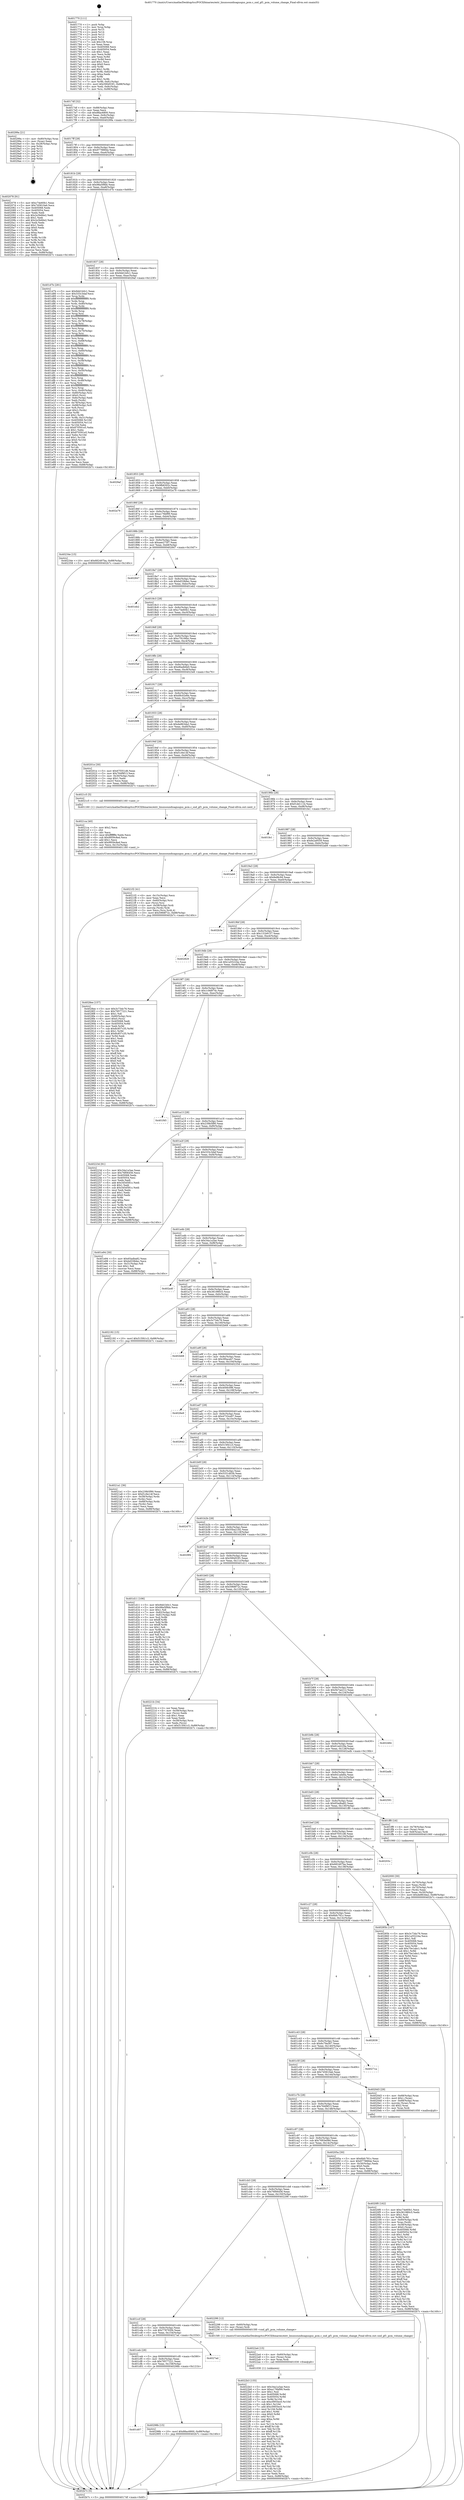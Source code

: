 digraph "0x401770" {
  label = "0x401770 (/mnt/c/Users/mathe/Desktop/tcc/POCII/binaries/extr_linuxsoundisagusgus_pcm.c_snd_gf1_pcm_volume_change_Final-ollvm.out::main(0))"
  labelloc = "t"
  node[shape=record]

  Entry [label="",width=0.3,height=0.3,shape=circle,fillcolor=black,style=filled]
  "0x4017df" [label="{
     0x4017df [32]\l
     | [instrs]\l
     &nbsp;&nbsp;0x4017df \<+6\>: mov -0x88(%rbp),%eax\l
     &nbsp;&nbsp;0x4017e5 \<+2\>: mov %eax,%ecx\l
     &nbsp;&nbsp;0x4017e7 \<+6\>: sub $0x88ac6800,%ecx\l
     &nbsp;&nbsp;0x4017ed \<+6\>: mov %eax,-0x9c(%rbp)\l
     &nbsp;&nbsp;0x4017f3 \<+6\>: mov %ecx,-0xa0(%rbp)\l
     &nbsp;&nbsp;0x4017f9 \<+6\>: je 000000000040299a \<main+0x122a\>\l
  }"]
  "0x40299a" [label="{
     0x40299a [21]\l
     | [instrs]\l
     &nbsp;&nbsp;0x40299a \<+4\>: mov -0x80(%rbp),%rax\l
     &nbsp;&nbsp;0x40299e \<+2\>: mov (%rax),%eax\l
     &nbsp;&nbsp;0x4029a0 \<+4\>: lea -0x28(%rbp),%rsp\l
     &nbsp;&nbsp;0x4029a4 \<+1\>: pop %rbx\l
     &nbsp;&nbsp;0x4029a5 \<+2\>: pop %r12\l
     &nbsp;&nbsp;0x4029a7 \<+2\>: pop %r13\l
     &nbsp;&nbsp;0x4029a9 \<+2\>: pop %r14\l
     &nbsp;&nbsp;0x4029ab \<+2\>: pop %r15\l
     &nbsp;&nbsp;0x4029ad \<+1\>: pop %rbp\l
     &nbsp;&nbsp;0x4029ae \<+1\>: ret\l
  }"]
  "0x4017ff" [label="{
     0x4017ff [28]\l
     | [instrs]\l
     &nbsp;&nbsp;0x4017ff \<+5\>: jmp 0000000000401804 \<main+0x94\>\l
     &nbsp;&nbsp;0x401804 \<+6\>: mov -0x9c(%rbp),%eax\l
     &nbsp;&nbsp;0x40180a \<+5\>: sub $0x9778884e,%eax\l
     &nbsp;&nbsp;0x40180f \<+6\>: mov %eax,-0xa4(%rbp)\l
     &nbsp;&nbsp;0x401815 \<+6\>: je 0000000000402078 \<main+0x908\>\l
  }"]
  Exit [label="",width=0.3,height=0.3,shape=circle,fillcolor=black,style=filled,peripheries=2]
  "0x402078" [label="{
     0x402078 [91]\l
     | [instrs]\l
     &nbsp;&nbsp;0x402078 \<+5\>: mov $0xc74e60b1,%eax\l
     &nbsp;&nbsp;0x40207d \<+5\>: mov $0x745810ab,%ecx\l
     &nbsp;&nbsp;0x402082 \<+7\>: mov 0x405068,%edx\l
     &nbsp;&nbsp;0x402089 \<+7\>: mov 0x405054,%esi\l
     &nbsp;&nbsp;0x402090 \<+2\>: mov %edx,%edi\l
     &nbsp;&nbsp;0x402092 \<+6\>: sub $0x2e3b66e2,%edi\l
     &nbsp;&nbsp;0x402098 \<+3\>: sub $0x1,%edi\l
     &nbsp;&nbsp;0x40209b \<+6\>: add $0x2e3b66e2,%edi\l
     &nbsp;&nbsp;0x4020a1 \<+3\>: imul %edi,%edx\l
     &nbsp;&nbsp;0x4020a4 \<+3\>: and $0x1,%edx\l
     &nbsp;&nbsp;0x4020a7 \<+3\>: cmp $0x0,%edx\l
     &nbsp;&nbsp;0x4020aa \<+4\>: sete %r8b\l
     &nbsp;&nbsp;0x4020ae \<+3\>: cmp $0xa,%esi\l
     &nbsp;&nbsp;0x4020b1 \<+4\>: setl %r9b\l
     &nbsp;&nbsp;0x4020b5 \<+3\>: mov %r8b,%r10b\l
     &nbsp;&nbsp;0x4020b8 \<+3\>: and %r9b,%r10b\l
     &nbsp;&nbsp;0x4020bb \<+3\>: xor %r9b,%r8b\l
     &nbsp;&nbsp;0x4020be \<+3\>: or %r8b,%r10b\l
     &nbsp;&nbsp;0x4020c1 \<+4\>: test $0x1,%r10b\l
     &nbsp;&nbsp;0x4020c5 \<+3\>: cmovne %ecx,%eax\l
     &nbsp;&nbsp;0x4020c8 \<+6\>: mov %eax,-0x88(%rbp)\l
     &nbsp;&nbsp;0x4020ce \<+5\>: jmp 0000000000402b7c \<main+0x140c\>\l
  }"]
  "0x40181b" [label="{
     0x40181b [28]\l
     | [instrs]\l
     &nbsp;&nbsp;0x40181b \<+5\>: jmp 0000000000401820 \<main+0xb0\>\l
     &nbsp;&nbsp;0x401820 \<+6\>: mov -0x9c(%rbp),%eax\l
     &nbsp;&nbsp;0x401826 \<+5\>: sub $0x98a5f9bb,%eax\l
     &nbsp;&nbsp;0x40182b \<+6\>: mov %eax,-0xa8(%rbp)\l
     &nbsp;&nbsp;0x401831 \<+6\>: je 0000000000401d7b \<main+0x60b\>\l
  }"]
  "0x401d07" [label="{
     0x401d07\l
  }", style=dashed]
  "0x401d7b" [label="{
     0x401d7b [281]\l
     | [instrs]\l
     &nbsp;&nbsp;0x401d7b \<+5\>: mov $0x9dd1b0c1,%eax\l
     &nbsp;&nbsp;0x401d80 \<+5\>: mov $0x333c3daf,%ecx\l
     &nbsp;&nbsp;0x401d85 \<+3\>: mov %rsp,%rdx\l
     &nbsp;&nbsp;0x401d88 \<+4\>: add $0xfffffffffffffff0,%rdx\l
     &nbsp;&nbsp;0x401d8c \<+3\>: mov %rdx,%rsp\l
     &nbsp;&nbsp;0x401d8f \<+4\>: mov %rdx,-0x80(%rbp)\l
     &nbsp;&nbsp;0x401d93 \<+3\>: mov %rsp,%rdx\l
     &nbsp;&nbsp;0x401d96 \<+4\>: add $0xfffffffffffffff0,%rdx\l
     &nbsp;&nbsp;0x401d9a \<+3\>: mov %rdx,%rsp\l
     &nbsp;&nbsp;0x401d9d \<+3\>: mov %rsp,%rsi\l
     &nbsp;&nbsp;0x401da0 \<+4\>: add $0xfffffffffffffff0,%rsi\l
     &nbsp;&nbsp;0x401da4 \<+3\>: mov %rsi,%rsp\l
     &nbsp;&nbsp;0x401da7 \<+4\>: mov %rsi,-0x78(%rbp)\l
     &nbsp;&nbsp;0x401dab \<+3\>: mov %rsp,%rsi\l
     &nbsp;&nbsp;0x401dae \<+4\>: add $0xfffffffffffffff0,%rsi\l
     &nbsp;&nbsp;0x401db2 \<+3\>: mov %rsi,%rsp\l
     &nbsp;&nbsp;0x401db5 \<+4\>: mov %rsi,-0x70(%rbp)\l
     &nbsp;&nbsp;0x401db9 \<+3\>: mov %rsp,%rsi\l
     &nbsp;&nbsp;0x401dbc \<+4\>: add $0xfffffffffffffff0,%rsi\l
     &nbsp;&nbsp;0x401dc0 \<+3\>: mov %rsi,%rsp\l
     &nbsp;&nbsp;0x401dc3 \<+4\>: mov %rsi,-0x68(%rbp)\l
     &nbsp;&nbsp;0x401dc7 \<+3\>: mov %rsp,%rsi\l
     &nbsp;&nbsp;0x401dca \<+4\>: add $0xfffffffffffffff0,%rsi\l
     &nbsp;&nbsp;0x401dce \<+3\>: mov %rsi,%rsp\l
     &nbsp;&nbsp;0x401dd1 \<+4\>: mov %rsi,-0x60(%rbp)\l
     &nbsp;&nbsp;0x401dd5 \<+3\>: mov %rsp,%rsi\l
     &nbsp;&nbsp;0x401dd8 \<+4\>: add $0xfffffffffffffff0,%rsi\l
     &nbsp;&nbsp;0x401ddc \<+3\>: mov %rsi,%rsp\l
     &nbsp;&nbsp;0x401ddf \<+4\>: mov %rsi,-0x58(%rbp)\l
     &nbsp;&nbsp;0x401de3 \<+3\>: mov %rsp,%rsi\l
     &nbsp;&nbsp;0x401de6 \<+4\>: add $0xfffffffffffffff0,%rsi\l
     &nbsp;&nbsp;0x401dea \<+3\>: mov %rsi,%rsp\l
     &nbsp;&nbsp;0x401ded \<+4\>: mov %rsi,-0x50(%rbp)\l
     &nbsp;&nbsp;0x401df1 \<+3\>: mov %rsp,%rsi\l
     &nbsp;&nbsp;0x401df4 \<+4\>: add $0xfffffffffffffff0,%rsi\l
     &nbsp;&nbsp;0x401df8 \<+3\>: mov %rsi,%rsp\l
     &nbsp;&nbsp;0x401dfb \<+4\>: mov %rsi,-0x48(%rbp)\l
     &nbsp;&nbsp;0x401dff \<+3\>: mov %rsp,%rsi\l
     &nbsp;&nbsp;0x401e02 \<+4\>: add $0xfffffffffffffff0,%rsi\l
     &nbsp;&nbsp;0x401e06 \<+3\>: mov %rsi,%rsp\l
     &nbsp;&nbsp;0x401e09 \<+4\>: mov %rsi,-0x40(%rbp)\l
     &nbsp;&nbsp;0x401e0d \<+4\>: mov -0x80(%rbp),%rsi\l
     &nbsp;&nbsp;0x401e11 \<+6\>: movl $0x0,(%rsi)\l
     &nbsp;&nbsp;0x401e17 \<+6\>: mov -0x8c(%rbp),%edi\l
     &nbsp;&nbsp;0x401e1d \<+2\>: mov %edi,(%rdx)\l
     &nbsp;&nbsp;0x401e1f \<+4\>: mov -0x78(%rbp),%rsi\l
     &nbsp;&nbsp;0x401e23 \<+7\>: mov -0x98(%rbp),%r8\l
     &nbsp;&nbsp;0x401e2a \<+3\>: mov %r8,(%rsi)\l
     &nbsp;&nbsp;0x401e2d \<+3\>: cmpl $0x2,(%rdx)\l
     &nbsp;&nbsp;0x401e30 \<+4\>: setne %r9b\l
     &nbsp;&nbsp;0x401e34 \<+4\>: and $0x1,%r9b\l
     &nbsp;&nbsp;0x401e38 \<+4\>: mov %r9b,-0x31(%rbp)\l
     &nbsp;&nbsp;0x401e3c \<+8\>: mov 0x405068,%r10d\l
     &nbsp;&nbsp;0x401e44 \<+8\>: mov 0x405054,%r11d\l
     &nbsp;&nbsp;0x401e4c \<+3\>: mov %r10d,%ebx\l
     &nbsp;&nbsp;0x401e4f \<+6\>: sub $0x870591e5,%ebx\l
     &nbsp;&nbsp;0x401e55 \<+3\>: sub $0x1,%ebx\l
     &nbsp;&nbsp;0x401e58 \<+6\>: add $0x870591e5,%ebx\l
     &nbsp;&nbsp;0x401e5e \<+4\>: imul %ebx,%r10d\l
     &nbsp;&nbsp;0x401e62 \<+4\>: and $0x1,%r10d\l
     &nbsp;&nbsp;0x401e66 \<+4\>: cmp $0x0,%r10d\l
     &nbsp;&nbsp;0x401e6a \<+4\>: sete %r9b\l
     &nbsp;&nbsp;0x401e6e \<+4\>: cmp $0xa,%r11d\l
     &nbsp;&nbsp;0x401e72 \<+4\>: setl %r14b\l
     &nbsp;&nbsp;0x401e76 \<+3\>: mov %r9b,%r15b\l
     &nbsp;&nbsp;0x401e79 \<+3\>: and %r14b,%r15b\l
     &nbsp;&nbsp;0x401e7c \<+3\>: xor %r14b,%r9b\l
     &nbsp;&nbsp;0x401e7f \<+3\>: or %r9b,%r15b\l
     &nbsp;&nbsp;0x401e82 \<+4\>: test $0x1,%r15b\l
     &nbsp;&nbsp;0x401e86 \<+3\>: cmovne %ecx,%eax\l
     &nbsp;&nbsp;0x401e89 \<+6\>: mov %eax,-0x88(%rbp)\l
     &nbsp;&nbsp;0x401e8f \<+5\>: jmp 0000000000402b7c \<main+0x140c\>\l
  }"]
  "0x401837" [label="{
     0x401837 [28]\l
     | [instrs]\l
     &nbsp;&nbsp;0x401837 \<+5\>: jmp 000000000040183c \<main+0xcc\>\l
     &nbsp;&nbsp;0x40183c \<+6\>: mov -0x9c(%rbp),%eax\l
     &nbsp;&nbsp;0x401842 \<+5\>: sub $0x9dd1b0c1,%eax\l
     &nbsp;&nbsp;0x401847 \<+6\>: mov %eax,-0xac(%rbp)\l
     &nbsp;&nbsp;0x40184d \<+6\>: je 00000000004029af \<main+0x123f\>\l
  }"]
  "0x40298b" [label="{
     0x40298b [15]\l
     | [instrs]\l
     &nbsp;&nbsp;0x40298b \<+10\>: movl $0x88ac6800,-0x88(%rbp)\l
     &nbsp;&nbsp;0x402995 \<+5\>: jmp 0000000000402b7c \<main+0x140c\>\l
  }"]
  "0x4029af" [label="{
     0x4029af\l
  }", style=dashed]
  "0x401853" [label="{
     0x401853 [28]\l
     | [instrs]\l
     &nbsp;&nbsp;0x401853 \<+5\>: jmp 0000000000401858 \<main+0xe8\>\l
     &nbsp;&nbsp;0x401858 \<+6\>: mov -0x9c(%rbp),%eax\l
     &nbsp;&nbsp;0x40185e \<+5\>: sub $0x9fb8302c,%eax\l
     &nbsp;&nbsp;0x401863 \<+6\>: mov %eax,-0xb0(%rbp)\l
     &nbsp;&nbsp;0x401869 \<+6\>: je 0000000000402a79 \<main+0x1309\>\l
  }"]
  "0x401ceb" [label="{
     0x401ceb [28]\l
     | [instrs]\l
     &nbsp;&nbsp;0x401ceb \<+5\>: jmp 0000000000401cf0 \<main+0x580\>\l
     &nbsp;&nbsp;0x401cf0 \<+6\>: mov -0x9c(%rbp),%eax\l
     &nbsp;&nbsp;0x401cf6 \<+5\>: sub $0x79577221,%eax\l
     &nbsp;&nbsp;0x401cfb \<+6\>: mov %eax,-0x158(%rbp)\l
     &nbsp;&nbsp;0x401d01 \<+6\>: je 000000000040298b \<main+0x121b\>\l
  }"]
  "0x402a79" [label="{
     0x402a79\l
  }", style=dashed]
  "0x40186f" [label="{
     0x40186f [28]\l
     | [instrs]\l
     &nbsp;&nbsp;0x40186f \<+5\>: jmp 0000000000401874 \<main+0x104\>\l
     &nbsp;&nbsp;0x401874 \<+6\>: mov -0x9c(%rbp),%eax\l
     &nbsp;&nbsp;0x40187a \<+5\>: sub $0xa176bf99,%eax\l
     &nbsp;&nbsp;0x40187f \<+6\>: mov %eax,-0xb4(%rbp)\l
     &nbsp;&nbsp;0x401885 \<+6\>: je 000000000040234e \<main+0xbde\>\l
  }"]
  "0x4027ad" [label="{
     0x4027ad\l
  }", style=dashed]
  "0x40234e" [label="{
     0x40234e [15]\l
     | [instrs]\l
     &nbsp;&nbsp;0x40234e \<+10\>: movl $0x682497ba,-0x88(%rbp)\l
     &nbsp;&nbsp;0x402358 \<+5\>: jmp 0000000000402b7c \<main+0x140c\>\l
  }"]
  "0x40188b" [label="{
     0x40188b [28]\l
     | [instrs]\l
     &nbsp;&nbsp;0x40188b \<+5\>: jmp 0000000000401890 \<main+0x120\>\l
     &nbsp;&nbsp;0x401890 \<+6\>: mov -0x9c(%rbp),%eax\l
     &nbsp;&nbsp;0x401896 \<+5\>: sub $0xaee275f7,%eax\l
     &nbsp;&nbsp;0x40189b \<+6\>: mov %eax,-0xb8(%rbp)\l
     &nbsp;&nbsp;0x4018a1 \<+6\>: je 0000000000402847 \<main+0x10d7\>\l
  }"]
  "0x4022b3" [label="{
     0x4022b3 [155]\l
     | [instrs]\l
     &nbsp;&nbsp;0x4022b3 \<+5\>: mov $0x34a1a3ae,%ecx\l
     &nbsp;&nbsp;0x4022b8 \<+5\>: mov $0xa176bf99,%edx\l
     &nbsp;&nbsp;0x4022bd \<+3\>: mov $0x1,%sil\l
     &nbsp;&nbsp;0x4022c0 \<+8\>: mov 0x405068,%r8d\l
     &nbsp;&nbsp;0x4022c8 \<+8\>: mov 0x405054,%r9d\l
     &nbsp;&nbsp;0x4022d0 \<+3\>: mov %r8d,%r10d\l
     &nbsp;&nbsp;0x4022d3 \<+7\>: sub $0xc0955ec0,%r10d\l
     &nbsp;&nbsp;0x4022da \<+4\>: sub $0x1,%r10d\l
     &nbsp;&nbsp;0x4022de \<+7\>: add $0xc0955ec0,%r10d\l
     &nbsp;&nbsp;0x4022e5 \<+4\>: imul %r10d,%r8d\l
     &nbsp;&nbsp;0x4022e9 \<+4\>: and $0x1,%r8d\l
     &nbsp;&nbsp;0x4022ed \<+4\>: cmp $0x0,%r8d\l
     &nbsp;&nbsp;0x4022f1 \<+4\>: sete %r11b\l
     &nbsp;&nbsp;0x4022f5 \<+4\>: cmp $0xa,%r9d\l
     &nbsp;&nbsp;0x4022f9 \<+3\>: setl %bl\l
     &nbsp;&nbsp;0x4022fc \<+3\>: mov %r11b,%r14b\l
     &nbsp;&nbsp;0x4022ff \<+4\>: xor $0xff,%r14b\l
     &nbsp;&nbsp;0x402303 \<+3\>: mov %bl,%r15b\l
     &nbsp;&nbsp;0x402306 \<+4\>: xor $0xff,%r15b\l
     &nbsp;&nbsp;0x40230a \<+4\>: xor $0x1,%sil\l
     &nbsp;&nbsp;0x40230e \<+3\>: mov %r14b,%r12b\l
     &nbsp;&nbsp;0x402311 \<+4\>: and $0xff,%r12b\l
     &nbsp;&nbsp;0x402315 \<+3\>: and %sil,%r11b\l
     &nbsp;&nbsp;0x402318 \<+3\>: mov %r15b,%r13b\l
     &nbsp;&nbsp;0x40231b \<+4\>: and $0xff,%r13b\l
     &nbsp;&nbsp;0x40231f \<+3\>: and %sil,%bl\l
     &nbsp;&nbsp;0x402322 \<+3\>: or %r11b,%r12b\l
     &nbsp;&nbsp;0x402325 \<+3\>: or %bl,%r13b\l
     &nbsp;&nbsp;0x402328 \<+3\>: xor %r13b,%r12b\l
     &nbsp;&nbsp;0x40232b \<+3\>: or %r15b,%r14b\l
     &nbsp;&nbsp;0x40232e \<+4\>: xor $0xff,%r14b\l
     &nbsp;&nbsp;0x402332 \<+4\>: or $0x1,%sil\l
     &nbsp;&nbsp;0x402336 \<+3\>: and %sil,%r14b\l
     &nbsp;&nbsp;0x402339 \<+3\>: or %r14b,%r12b\l
     &nbsp;&nbsp;0x40233c \<+4\>: test $0x1,%r12b\l
     &nbsp;&nbsp;0x402340 \<+3\>: cmovne %edx,%ecx\l
     &nbsp;&nbsp;0x402343 \<+6\>: mov %ecx,-0x88(%rbp)\l
     &nbsp;&nbsp;0x402349 \<+5\>: jmp 0000000000402b7c \<main+0x140c\>\l
  }"]
  "0x402847" [label="{
     0x402847\l
  }", style=dashed]
  "0x4018a7" [label="{
     0x4018a7 [28]\l
     | [instrs]\l
     &nbsp;&nbsp;0x4018a7 \<+5\>: jmp 00000000004018ac \<main+0x13c\>\l
     &nbsp;&nbsp;0x4018ac \<+6\>: mov -0x9c(%rbp),%eax\l
     &nbsp;&nbsp;0x4018b2 \<+5\>: sub $0xbd338dec,%eax\l
     &nbsp;&nbsp;0x4018b7 \<+6\>: mov %eax,-0xbc(%rbp)\l
     &nbsp;&nbsp;0x4018bd \<+6\>: je 0000000000401eb2 \<main+0x742\>\l
  }"]
  "0x4022a4" [label="{
     0x4022a4 [15]\l
     | [instrs]\l
     &nbsp;&nbsp;0x4022a4 \<+4\>: mov -0x60(%rbp),%rax\l
     &nbsp;&nbsp;0x4022a8 \<+3\>: mov (%rax),%rax\l
     &nbsp;&nbsp;0x4022ab \<+3\>: mov %rax,%rdi\l
     &nbsp;&nbsp;0x4022ae \<+5\>: call 0000000000401030 \<free@plt\>\l
     | [calls]\l
     &nbsp;&nbsp;0x401030 \{1\} (unknown)\l
  }"]
  "0x401eb2" [label="{
     0x401eb2\l
  }", style=dashed]
  "0x4018c3" [label="{
     0x4018c3 [28]\l
     | [instrs]\l
     &nbsp;&nbsp;0x4018c3 \<+5\>: jmp 00000000004018c8 \<main+0x158\>\l
     &nbsp;&nbsp;0x4018c8 \<+6\>: mov -0x9c(%rbp),%eax\l
     &nbsp;&nbsp;0x4018ce \<+5\>: sub $0xc74e60b1,%eax\l
     &nbsp;&nbsp;0x4018d3 \<+6\>: mov %eax,-0xc0(%rbp)\l
     &nbsp;&nbsp;0x4018d9 \<+6\>: je 0000000000402a12 \<main+0x12a2\>\l
  }"]
  "0x401ccf" [label="{
     0x401ccf [28]\l
     | [instrs]\l
     &nbsp;&nbsp;0x401ccf \<+5\>: jmp 0000000000401cd4 \<main+0x564\>\l
     &nbsp;&nbsp;0x401cd4 \<+6\>: mov -0x9c(%rbp),%eax\l
     &nbsp;&nbsp;0x401cda \<+5\>: sub $0x778793f4,%eax\l
     &nbsp;&nbsp;0x401cdf \<+6\>: mov %eax,-0x154(%rbp)\l
     &nbsp;&nbsp;0x401ce5 \<+6\>: je 00000000004027ad \<main+0x103d\>\l
  }"]
  "0x402a12" [label="{
     0x402a12\l
  }", style=dashed]
  "0x4018df" [label="{
     0x4018df [28]\l
     | [instrs]\l
     &nbsp;&nbsp;0x4018df \<+5\>: jmp 00000000004018e4 \<main+0x174\>\l
     &nbsp;&nbsp;0x4018e4 \<+6\>: mov -0x9c(%rbp),%eax\l
     &nbsp;&nbsp;0x4018ea \<+5\>: sub $0xc79106bc,%eax\l
     &nbsp;&nbsp;0x4018ef \<+6\>: mov %eax,-0xc4(%rbp)\l
     &nbsp;&nbsp;0x4018f5 \<+6\>: je 00000000004025af \<main+0xe3f\>\l
  }"]
  "0x402298" [label="{
     0x402298 [12]\l
     | [instrs]\l
     &nbsp;&nbsp;0x402298 \<+4\>: mov -0x60(%rbp),%rax\l
     &nbsp;&nbsp;0x40229c \<+3\>: mov (%rax),%rdi\l
     &nbsp;&nbsp;0x40229f \<+5\>: call 00000000004015f0 \<snd_gf1_pcm_volume_change\>\l
     | [calls]\l
     &nbsp;&nbsp;0x4015f0 \{1\} (/mnt/c/Users/mathe/Desktop/tcc/POCII/binaries/extr_linuxsoundisagusgus_pcm.c_snd_gf1_pcm_volume_change_Final-ollvm.out::snd_gf1_pcm_volume_change)\l
  }"]
  "0x4025af" [label="{
     0x4025af\l
  }", style=dashed]
  "0x4018fb" [label="{
     0x4018fb [28]\l
     | [instrs]\l
     &nbsp;&nbsp;0x4018fb \<+5\>: jmp 0000000000401900 \<main+0x190\>\l
     &nbsp;&nbsp;0x401900 \<+6\>: mov -0x9c(%rbp),%eax\l
     &nbsp;&nbsp;0x401906 \<+5\>: sub $0xd6adb6e0,%eax\l
     &nbsp;&nbsp;0x40190b \<+6\>: mov %eax,-0xc8(%rbp)\l
     &nbsp;&nbsp;0x401911 \<+6\>: je 00000000004023e6 \<main+0xc76\>\l
  }"]
  "0x401cb3" [label="{
     0x401cb3 [28]\l
     | [instrs]\l
     &nbsp;&nbsp;0x401cb3 \<+5\>: jmp 0000000000401cb8 \<main+0x548\>\l
     &nbsp;&nbsp;0x401cb8 \<+6\>: mov -0x9c(%rbp),%eax\l
     &nbsp;&nbsp;0x401cbe \<+5\>: sub $0x76f06456,%eax\l
     &nbsp;&nbsp;0x401cc3 \<+6\>: mov %eax,-0x150(%rbp)\l
     &nbsp;&nbsp;0x401cc9 \<+6\>: je 0000000000402298 \<main+0xb28\>\l
  }"]
  "0x4023e6" [label="{
     0x4023e6\l
  }", style=dashed]
  "0x401917" [label="{
     0x401917 [28]\l
     | [instrs]\l
     &nbsp;&nbsp;0x401917 \<+5\>: jmp 000000000040191c \<main+0x1ac\>\l
     &nbsp;&nbsp;0x40191c \<+6\>: mov -0x9c(%rbp),%eax\l
     &nbsp;&nbsp;0x401922 \<+5\>: sub $0xd9c02e6e,%eax\l
     &nbsp;&nbsp;0x401927 \<+6\>: mov %eax,-0xcc(%rbp)\l
     &nbsp;&nbsp;0x40192d \<+6\>: je 00000000004026f8 \<main+0xf88\>\l
  }"]
  "0x402517" [label="{
     0x402517\l
  }", style=dashed]
  "0x4026f8" [label="{
     0x4026f8\l
  }", style=dashed]
  "0x401933" [label="{
     0x401933 [28]\l
     | [instrs]\l
     &nbsp;&nbsp;0x401933 \<+5\>: jmp 0000000000401938 \<main+0x1c8\>\l
     &nbsp;&nbsp;0x401938 \<+6\>: mov -0x9c(%rbp),%eax\l
     &nbsp;&nbsp;0x40193e \<+5\>: sub $0xde863da2,%eax\l
     &nbsp;&nbsp;0x401943 \<+6\>: mov %eax,-0xd0(%rbp)\l
     &nbsp;&nbsp;0x401949 \<+6\>: je 000000000040201e \<main+0x8ae\>\l
  }"]
  "0x4021f2" [label="{
     0x4021f2 [41]\l
     | [instrs]\l
     &nbsp;&nbsp;0x4021f2 \<+6\>: mov -0x15c(%rbp),%ecx\l
     &nbsp;&nbsp;0x4021f8 \<+3\>: imul %eax,%ecx\l
     &nbsp;&nbsp;0x4021fb \<+4\>: mov -0x60(%rbp),%rsi\l
     &nbsp;&nbsp;0x4021ff \<+3\>: mov (%rsi),%rsi\l
     &nbsp;&nbsp;0x402202 \<+4\>: mov -0x58(%rbp),%rdi\l
     &nbsp;&nbsp;0x402206 \<+3\>: movslq (%rdi),%rdi\l
     &nbsp;&nbsp;0x402209 \<+3\>: mov %ecx,(%rsi,%rdi,4)\l
     &nbsp;&nbsp;0x40220c \<+10\>: movl $0x5968f72c,-0x88(%rbp)\l
     &nbsp;&nbsp;0x402216 \<+5\>: jmp 0000000000402b7c \<main+0x140c\>\l
  }"]
  "0x40201e" [label="{
     0x40201e [30]\l
     | [instrs]\l
     &nbsp;&nbsp;0x40201e \<+5\>: mov $0x67f351d6,%eax\l
     &nbsp;&nbsp;0x402023 \<+5\>: mov $0x764f9f13,%ecx\l
     &nbsp;&nbsp;0x402028 \<+3\>: mov -0x30(%rbp),%edx\l
     &nbsp;&nbsp;0x40202b \<+3\>: cmp $0x1,%edx\l
     &nbsp;&nbsp;0x40202e \<+3\>: cmovl %ecx,%eax\l
     &nbsp;&nbsp;0x402031 \<+6\>: mov %eax,-0x88(%rbp)\l
     &nbsp;&nbsp;0x402037 \<+5\>: jmp 0000000000402b7c \<main+0x140c\>\l
  }"]
  "0x40194f" [label="{
     0x40194f [28]\l
     | [instrs]\l
     &nbsp;&nbsp;0x40194f \<+5\>: jmp 0000000000401954 \<main+0x1e4\>\l
     &nbsp;&nbsp;0x401954 \<+6\>: mov -0x9c(%rbp),%eax\l
     &nbsp;&nbsp;0x40195a \<+5\>: sub $0xf1c6e14f,%eax\l
     &nbsp;&nbsp;0x40195f \<+6\>: mov %eax,-0xd4(%rbp)\l
     &nbsp;&nbsp;0x401965 \<+6\>: je 00000000004021c5 \<main+0xa55\>\l
  }"]
  "0x4021ca" [label="{
     0x4021ca [40]\l
     | [instrs]\l
     &nbsp;&nbsp;0x4021ca \<+5\>: mov $0x2,%ecx\l
     &nbsp;&nbsp;0x4021cf \<+1\>: cltd\l
     &nbsp;&nbsp;0x4021d0 \<+2\>: idiv %ecx\l
     &nbsp;&nbsp;0x4021d2 \<+6\>: imul $0xfffffffe,%edx,%ecx\l
     &nbsp;&nbsp;0x4021d8 \<+6\>: sub $0x9959c8ed,%ecx\l
     &nbsp;&nbsp;0x4021de \<+3\>: add $0x1,%ecx\l
     &nbsp;&nbsp;0x4021e1 \<+6\>: add $0x9959c8ed,%ecx\l
     &nbsp;&nbsp;0x4021e7 \<+6\>: mov %ecx,-0x15c(%rbp)\l
     &nbsp;&nbsp;0x4021ed \<+5\>: call 0000000000401160 \<next_i\>\l
     | [calls]\l
     &nbsp;&nbsp;0x401160 \{1\} (/mnt/c/Users/mathe/Desktop/tcc/POCII/binaries/extr_linuxsoundisagusgus_pcm.c_snd_gf1_pcm_volume_change_Final-ollvm.out::next_i)\l
  }"]
  "0x4021c5" [label="{
     0x4021c5 [5]\l
     | [instrs]\l
     &nbsp;&nbsp;0x4021c5 \<+5\>: call 0000000000401160 \<next_i\>\l
     | [calls]\l
     &nbsp;&nbsp;0x401160 \{1\} (/mnt/c/Users/mathe/Desktop/tcc/POCII/binaries/extr_linuxsoundisagusgus_pcm.c_snd_gf1_pcm_volume_change_Final-ollvm.out::next_i)\l
  }"]
  "0x40196b" [label="{
     0x40196b [28]\l
     | [instrs]\l
     &nbsp;&nbsp;0x40196b \<+5\>: jmp 0000000000401970 \<main+0x200\>\l
     &nbsp;&nbsp;0x401970 \<+6\>: mov -0x9c(%rbp),%eax\l
     &nbsp;&nbsp;0x401976 \<+5\>: sub $0xf1dd111b,%eax\l
     &nbsp;&nbsp;0x40197b \<+6\>: mov %eax,-0xd8(%rbp)\l
     &nbsp;&nbsp;0x401981 \<+6\>: je 0000000000401fe1 \<main+0x871\>\l
  }"]
  "0x4020f0" [label="{
     0x4020f0 [162]\l
     | [instrs]\l
     &nbsp;&nbsp;0x4020f0 \<+5\>: mov $0xc74e60b1,%ecx\l
     &nbsp;&nbsp;0x4020f5 \<+5\>: mov $0x361980c5,%edx\l
     &nbsp;&nbsp;0x4020fa \<+3\>: mov $0x1,%sil\l
     &nbsp;&nbsp;0x4020fd \<+3\>: xor %r8d,%r8d\l
     &nbsp;&nbsp;0x402100 \<+4\>: mov -0x60(%rbp),%rdi\l
     &nbsp;&nbsp;0x402104 \<+3\>: mov %rax,(%rdi)\l
     &nbsp;&nbsp;0x402107 \<+4\>: mov -0x58(%rbp),%rax\l
     &nbsp;&nbsp;0x40210b \<+6\>: movl $0x0,(%rax)\l
     &nbsp;&nbsp;0x402111 \<+8\>: mov 0x405068,%r9d\l
     &nbsp;&nbsp;0x402119 \<+8\>: mov 0x405054,%r10d\l
     &nbsp;&nbsp;0x402121 \<+4\>: sub $0x1,%r8d\l
     &nbsp;&nbsp;0x402125 \<+3\>: mov %r9d,%r11d\l
     &nbsp;&nbsp;0x402128 \<+3\>: add %r8d,%r11d\l
     &nbsp;&nbsp;0x40212b \<+4\>: imul %r11d,%r9d\l
     &nbsp;&nbsp;0x40212f \<+4\>: and $0x1,%r9d\l
     &nbsp;&nbsp;0x402133 \<+4\>: cmp $0x0,%r9d\l
     &nbsp;&nbsp;0x402137 \<+3\>: sete %bl\l
     &nbsp;&nbsp;0x40213a \<+4\>: cmp $0xa,%r10d\l
     &nbsp;&nbsp;0x40213e \<+4\>: setl %r14b\l
     &nbsp;&nbsp;0x402142 \<+3\>: mov %bl,%r15b\l
     &nbsp;&nbsp;0x402145 \<+4\>: xor $0xff,%r15b\l
     &nbsp;&nbsp;0x402149 \<+3\>: mov %r14b,%r12b\l
     &nbsp;&nbsp;0x40214c \<+4\>: xor $0xff,%r12b\l
     &nbsp;&nbsp;0x402150 \<+4\>: xor $0x1,%sil\l
     &nbsp;&nbsp;0x402154 \<+3\>: mov %r15b,%r13b\l
     &nbsp;&nbsp;0x402157 \<+4\>: and $0xff,%r13b\l
     &nbsp;&nbsp;0x40215b \<+3\>: and %sil,%bl\l
     &nbsp;&nbsp;0x40215e \<+3\>: mov %r12b,%al\l
     &nbsp;&nbsp;0x402161 \<+2\>: and $0xff,%al\l
     &nbsp;&nbsp;0x402163 \<+3\>: and %sil,%r14b\l
     &nbsp;&nbsp;0x402166 \<+3\>: or %bl,%r13b\l
     &nbsp;&nbsp;0x402169 \<+3\>: or %r14b,%al\l
     &nbsp;&nbsp;0x40216c \<+3\>: xor %al,%r13b\l
     &nbsp;&nbsp;0x40216f \<+3\>: or %r12b,%r15b\l
     &nbsp;&nbsp;0x402172 \<+4\>: xor $0xff,%r15b\l
     &nbsp;&nbsp;0x402176 \<+4\>: or $0x1,%sil\l
     &nbsp;&nbsp;0x40217a \<+3\>: and %sil,%r15b\l
     &nbsp;&nbsp;0x40217d \<+3\>: or %r15b,%r13b\l
     &nbsp;&nbsp;0x402180 \<+4\>: test $0x1,%r13b\l
     &nbsp;&nbsp;0x402184 \<+3\>: cmovne %edx,%ecx\l
     &nbsp;&nbsp;0x402187 \<+6\>: mov %ecx,-0x88(%rbp)\l
     &nbsp;&nbsp;0x40218d \<+5\>: jmp 0000000000402b7c \<main+0x140c\>\l
  }"]
  "0x401fe1" [label="{
     0x401fe1\l
  }", style=dashed]
  "0x401987" [label="{
     0x401987 [28]\l
     | [instrs]\l
     &nbsp;&nbsp;0x401987 \<+5\>: jmp 000000000040198c \<main+0x21c\>\l
     &nbsp;&nbsp;0x40198c \<+6\>: mov -0x9c(%rbp),%eax\l
     &nbsp;&nbsp;0x401992 \<+5\>: sub $0xfe2a9559,%eax\l
     &nbsp;&nbsp;0x401997 \<+6\>: mov %eax,-0xdc(%rbp)\l
     &nbsp;&nbsp;0x40199d \<+6\>: je 0000000000402ab6 \<main+0x1346\>\l
  }"]
  "0x401c97" [label="{
     0x401c97 [28]\l
     | [instrs]\l
     &nbsp;&nbsp;0x401c97 \<+5\>: jmp 0000000000401c9c \<main+0x52c\>\l
     &nbsp;&nbsp;0x401c9c \<+6\>: mov -0x9c(%rbp),%eax\l
     &nbsp;&nbsp;0x401ca2 \<+5\>: sub $0x7693e08d,%eax\l
     &nbsp;&nbsp;0x401ca7 \<+6\>: mov %eax,-0x14c(%rbp)\l
     &nbsp;&nbsp;0x401cad \<+6\>: je 0000000000402517 \<main+0xda7\>\l
  }"]
  "0x402ab6" [label="{
     0x402ab6\l
  }", style=dashed]
  "0x4019a3" [label="{
     0x4019a3 [28]\l
     | [instrs]\l
     &nbsp;&nbsp;0x4019a3 \<+5\>: jmp 00000000004019a8 \<main+0x238\>\l
     &nbsp;&nbsp;0x4019a8 \<+6\>: mov -0x9c(%rbp),%eax\l
     &nbsp;&nbsp;0x4019ae \<+5\>: sub $0xfed8c94,%eax\l
     &nbsp;&nbsp;0x4019b3 \<+6\>: mov %eax,-0xe0(%rbp)\l
     &nbsp;&nbsp;0x4019b9 \<+6\>: je 0000000000402b3e \<main+0x13ce\>\l
  }"]
  "0x40205a" [label="{
     0x40205a [30]\l
     | [instrs]\l
     &nbsp;&nbsp;0x40205a \<+5\>: mov $0x6bfc781c,%eax\l
     &nbsp;&nbsp;0x40205f \<+5\>: mov $0x9778884e,%ecx\l
     &nbsp;&nbsp;0x402064 \<+3\>: mov -0x30(%rbp),%edx\l
     &nbsp;&nbsp;0x402067 \<+3\>: cmp $0x0,%edx\l
     &nbsp;&nbsp;0x40206a \<+3\>: cmove %ecx,%eax\l
     &nbsp;&nbsp;0x40206d \<+6\>: mov %eax,-0x88(%rbp)\l
     &nbsp;&nbsp;0x402073 \<+5\>: jmp 0000000000402b7c \<main+0x140c\>\l
  }"]
  "0x402b3e" [label="{
     0x402b3e\l
  }", style=dashed]
  "0x4019bf" [label="{
     0x4019bf [28]\l
     | [instrs]\l
     &nbsp;&nbsp;0x4019bf \<+5\>: jmp 00000000004019c4 \<main+0x254\>\l
     &nbsp;&nbsp;0x4019c4 \<+6\>: mov -0x9c(%rbp),%eax\l
     &nbsp;&nbsp;0x4019ca \<+5\>: sub $0x131b9157,%eax\l
     &nbsp;&nbsp;0x4019cf \<+6\>: mov %eax,-0xe4(%rbp)\l
     &nbsp;&nbsp;0x4019d5 \<+6\>: je 0000000000402829 \<main+0x10b9\>\l
  }"]
  "0x401c7b" [label="{
     0x401c7b [28]\l
     | [instrs]\l
     &nbsp;&nbsp;0x401c7b \<+5\>: jmp 0000000000401c80 \<main+0x510\>\l
     &nbsp;&nbsp;0x401c80 \<+6\>: mov -0x9c(%rbp),%eax\l
     &nbsp;&nbsp;0x401c86 \<+5\>: sub $0x764f9f13,%eax\l
     &nbsp;&nbsp;0x401c8b \<+6\>: mov %eax,-0x148(%rbp)\l
     &nbsp;&nbsp;0x401c91 \<+6\>: je 000000000040205a \<main+0x8ea\>\l
  }"]
  "0x402829" [label="{
     0x402829\l
  }", style=dashed]
  "0x4019db" [label="{
     0x4019db [28]\l
     | [instrs]\l
     &nbsp;&nbsp;0x4019db \<+5\>: jmp 00000000004019e0 \<main+0x270\>\l
     &nbsp;&nbsp;0x4019e0 \<+6\>: mov -0x9c(%rbp),%eax\l
     &nbsp;&nbsp;0x4019e6 \<+5\>: sub $0x1a55224a,%eax\l
     &nbsp;&nbsp;0x4019eb \<+6\>: mov %eax,-0xe8(%rbp)\l
     &nbsp;&nbsp;0x4019f1 \<+6\>: je 00000000004028ee \<main+0x117e\>\l
  }"]
  "0x4020d3" [label="{
     0x4020d3 [29]\l
     | [instrs]\l
     &nbsp;&nbsp;0x4020d3 \<+4\>: mov -0x68(%rbp),%rax\l
     &nbsp;&nbsp;0x4020d7 \<+6\>: movl $0x1,(%rax)\l
     &nbsp;&nbsp;0x4020dd \<+4\>: mov -0x68(%rbp),%rax\l
     &nbsp;&nbsp;0x4020e1 \<+3\>: movslq (%rax),%rax\l
     &nbsp;&nbsp;0x4020e4 \<+4\>: shl $0x2,%rax\l
     &nbsp;&nbsp;0x4020e8 \<+3\>: mov %rax,%rdi\l
     &nbsp;&nbsp;0x4020eb \<+5\>: call 0000000000401050 \<malloc@plt\>\l
     | [calls]\l
     &nbsp;&nbsp;0x401050 \{1\} (unknown)\l
  }"]
  "0x4028ee" [label="{
     0x4028ee [157]\l
     | [instrs]\l
     &nbsp;&nbsp;0x4028ee \<+5\>: mov $0x3c73dc76,%eax\l
     &nbsp;&nbsp;0x4028f3 \<+5\>: mov $0x79577221,%ecx\l
     &nbsp;&nbsp;0x4028f8 \<+2\>: mov $0x1,%dl\l
     &nbsp;&nbsp;0x4028fa \<+4\>: mov -0x80(%rbp),%rsi\l
     &nbsp;&nbsp;0x4028fe \<+6\>: movl $0x0,(%rsi)\l
     &nbsp;&nbsp;0x402904 \<+7\>: mov 0x405068,%edi\l
     &nbsp;&nbsp;0x40290b \<+8\>: mov 0x405054,%r8d\l
     &nbsp;&nbsp;0x402913 \<+3\>: mov %edi,%r9d\l
     &nbsp;&nbsp;0x402916 \<+7\>: sub $0x8c857c35,%r9d\l
     &nbsp;&nbsp;0x40291d \<+4\>: sub $0x1,%r9d\l
     &nbsp;&nbsp;0x402921 \<+7\>: add $0x8c857c35,%r9d\l
     &nbsp;&nbsp;0x402928 \<+4\>: imul %r9d,%edi\l
     &nbsp;&nbsp;0x40292c \<+3\>: and $0x1,%edi\l
     &nbsp;&nbsp;0x40292f \<+3\>: cmp $0x0,%edi\l
     &nbsp;&nbsp;0x402932 \<+4\>: sete %r10b\l
     &nbsp;&nbsp;0x402936 \<+4\>: cmp $0xa,%r8d\l
     &nbsp;&nbsp;0x40293a \<+4\>: setl %r11b\l
     &nbsp;&nbsp;0x40293e \<+3\>: mov %r10b,%bl\l
     &nbsp;&nbsp;0x402941 \<+3\>: xor $0xff,%bl\l
     &nbsp;&nbsp;0x402944 \<+3\>: mov %r11b,%r14b\l
     &nbsp;&nbsp;0x402947 \<+4\>: xor $0xff,%r14b\l
     &nbsp;&nbsp;0x40294b \<+3\>: xor $0x0,%dl\l
     &nbsp;&nbsp;0x40294e \<+3\>: mov %bl,%r15b\l
     &nbsp;&nbsp;0x402951 \<+4\>: and $0x0,%r15b\l
     &nbsp;&nbsp;0x402955 \<+3\>: and %dl,%r10b\l
     &nbsp;&nbsp;0x402958 \<+3\>: mov %r14b,%r12b\l
     &nbsp;&nbsp;0x40295b \<+4\>: and $0x0,%r12b\l
     &nbsp;&nbsp;0x40295f \<+3\>: and %dl,%r11b\l
     &nbsp;&nbsp;0x402962 \<+3\>: or %r10b,%r15b\l
     &nbsp;&nbsp;0x402965 \<+3\>: or %r11b,%r12b\l
     &nbsp;&nbsp;0x402968 \<+3\>: xor %r12b,%r15b\l
     &nbsp;&nbsp;0x40296b \<+3\>: or %r14b,%bl\l
     &nbsp;&nbsp;0x40296e \<+3\>: xor $0xff,%bl\l
     &nbsp;&nbsp;0x402971 \<+3\>: or $0x0,%dl\l
     &nbsp;&nbsp;0x402974 \<+2\>: and %dl,%bl\l
     &nbsp;&nbsp;0x402976 \<+3\>: or %bl,%r15b\l
     &nbsp;&nbsp;0x402979 \<+4\>: test $0x1,%r15b\l
     &nbsp;&nbsp;0x40297d \<+3\>: cmovne %ecx,%eax\l
     &nbsp;&nbsp;0x402980 \<+6\>: mov %eax,-0x88(%rbp)\l
     &nbsp;&nbsp;0x402986 \<+5\>: jmp 0000000000402b7c \<main+0x140c\>\l
  }"]
  "0x4019f7" [label="{
     0x4019f7 [28]\l
     | [instrs]\l
     &nbsp;&nbsp;0x4019f7 \<+5\>: jmp 00000000004019fc \<main+0x28c\>\l
     &nbsp;&nbsp;0x4019fc \<+6\>: mov -0x9c(%rbp),%eax\l
     &nbsp;&nbsp;0x401a02 \<+5\>: sub $0x1c9d974c,%eax\l
     &nbsp;&nbsp;0x401a07 \<+6\>: mov %eax,-0xec(%rbp)\l
     &nbsp;&nbsp;0x401a0d \<+6\>: je 0000000000401f45 \<main+0x7d5\>\l
  }"]
  "0x401c5f" [label="{
     0x401c5f [28]\l
     | [instrs]\l
     &nbsp;&nbsp;0x401c5f \<+5\>: jmp 0000000000401c64 \<main+0x4f4\>\l
     &nbsp;&nbsp;0x401c64 \<+6\>: mov -0x9c(%rbp),%eax\l
     &nbsp;&nbsp;0x401c6a \<+5\>: sub $0x745810ab,%eax\l
     &nbsp;&nbsp;0x401c6f \<+6\>: mov %eax,-0x144(%rbp)\l
     &nbsp;&nbsp;0x401c75 \<+6\>: je 00000000004020d3 \<main+0x963\>\l
  }"]
  "0x401f45" [label="{
     0x401f45\l
  }", style=dashed]
  "0x401a13" [label="{
     0x401a13 [28]\l
     | [instrs]\l
     &nbsp;&nbsp;0x401a13 \<+5\>: jmp 0000000000401a18 \<main+0x2a8\>\l
     &nbsp;&nbsp;0x401a18 \<+6\>: mov -0x9c(%rbp),%eax\l
     &nbsp;&nbsp;0x401a1e \<+5\>: sub $0x239b5f90,%eax\l
     &nbsp;&nbsp;0x401a23 \<+6\>: mov %eax,-0xf0(%rbp)\l
     &nbsp;&nbsp;0x401a29 \<+6\>: je 000000000040223d \<main+0xacd\>\l
  }"]
  "0x40271a" [label="{
     0x40271a\l
  }", style=dashed]
  "0x40223d" [label="{
     0x40223d [91]\l
     | [instrs]\l
     &nbsp;&nbsp;0x40223d \<+5\>: mov $0x34a1a3ae,%eax\l
     &nbsp;&nbsp;0x402242 \<+5\>: mov $0x76f06456,%ecx\l
     &nbsp;&nbsp;0x402247 \<+7\>: mov 0x405068,%edx\l
     &nbsp;&nbsp;0x40224e \<+7\>: mov 0x405054,%esi\l
     &nbsp;&nbsp;0x402255 \<+2\>: mov %edx,%edi\l
     &nbsp;&nbsp;0x402257 \<+6\>: add $0x345d581c,%edi\l
     &nbsp;&nbsp;0x40225d \<+3\>: sub $0x1,%edi\l
     &nbsp;&nbsp;0x402260 \<+6\>: sub $0x345d581c,%edi\l
     &nbsp;&nbsp;0x402266 \<+3\>: imul %edi,%edx\l
     &nbsp;&nbsp;0x402269 \<+3\>: and $0x1,%edx\l
     &nbsp;&nbsp;0x40226c \<+3\>: cmp $0x0,%edx\l
     &nbsp;&nbsp;0x40226f \<+4\>: sete %r8b\l
     &nbsp;&nbsp;0x402273 \<+3\>: cmp $0xa,%esi\l
     &nbsp;&nbsp;0x402276 \<+4\>: setl %r9b\l
     &nbsp;&nbsp;0x40227a \<+3\>: mov %r8b,%r10b\l
     &nbsp;&nbsp;0x40227d \<+3\>: and %r9b,%r10b\l
     &nbsp;&nbsp;0x402280 \<+3\>: xor %r9b,%r8b\l
     &nbsp;&nbsp;0x402283 \<+3\>: or %r8b,%r10b\l
     &nbsp;&nbsp;0x402286 \<+4\>: test $0x1,%r10b\l
     &nbsp;&nbsp;0x40228a \<+3\>: cmovne %ecx,%eax\l
     &nbsp;&nbsp;0x40228d \<+6\>: mov %eax,-0x88(%rbp)\l
     &nbsp;&nbsp;0x402293 \<+5\>: jmp 0000000000402b7c \<main+0x140c\>\l
  }"]
  "0x401a2f" [label="{
     0x401a2f [28]\l
     | [instrs]\l
     &nbsp;&nbsp;0x401a2f \<+5\>: jmp 0000000000401a34 \<main+0x2c4\>\l
     &nbsp;&nbsp;0x401a34 \<+6\>: mov -0x9c(%rbp),%eax\l
     &nbsp;&nbsp;0x401a3a \<+5\>: sub $0x333c3daf,%eax\l
     &nbsp;&nbsp;0x401a3f \<+6\>: mov %eax,-0xf4(%rbp)\l
     &nbsp;&nbsp;0x401a45 \<+6\>: je 0000000000401e94 \<main+0x724\>\l
  }"]
  "0x401c43" [label="{
     0x401c43 [28]\l
     | [instrs]\l
     &nbsp;&nbsp;0x401c43 \<+5\>: jmp 0000000000401c48 \<main+0x4d8\>\l
     &nbsp;&nbsp;0x401c48 \<+6\>: mov -0x9c(%rbp),%eax\l
     &nbsp;&nbsp;0x401c4e \<+5\>: sub $0x6c79a567,%eax\l
     &nbsp;&nbsp;0x401c53 \<+6\>: mov %eax,-0x140(%rbp)\l
     &nbsp;&nbsp;0x401c59 \<+6\>: je 000000000040271a \<main+0xfaa\>\l
  }"]
  "0x401e94" [label="{
     0x401e94 [30]\l
     | [instrs]\l
     &nbsp;&nbsp;0x401e94 \<+5\>: mov $0x65adba82,%eax\l
     &nbsp;&nbsp;0x401e99 \<+5\>: mov $0xbd338dec,%ecx\l
     &nbsp;&nbsp;0x401e9e \<+3\>: mov -0x31(%rbp),%dl\l
     &nbsp;&nbsp;0x401ea1 \<+3\>: test $0x1,%dl\l
     &nbsp;&nbsp;0x401ea4 \<+3\>: cmovne %ecx,%eax\l
     &nbsp;&nbsp;0x401ea7 \<+6\>: mov %eax,-0x88(%rbp)\l
     &nbsp;&nbsp;0x401ead \<+5\>: jmp 0000000000402b7c \<main+0x140c\>\l
  }"]
  "0x401a4b" [label="{
     0x401a4b [28]\l
     | [instrs]\l
     &nbsp;&nbsp;0x401a4b \<+5\>: jmp 0000000000401a50 \<main+0x2e0\>\l
     &nbsp;&nbsp;0x401a50 \<+6\>: mov -0x9c(%rbp),%eax\l
     &nbsp;&nbsp;0x401a56 \<+5\>: sub $0x34a1a3ae,%eax\l
     &nbsp;&nbsp;0x401a5b \<+6\>: mov %eax,-0xf8(%rbp)\l
     &nbsp;&nbsp;0x401a61 \<+6\>: je 0000000000402a4f \<main+0x12df\>\l
  }"]
  "0x402838" [label="{
     0x402838\l
  }", style=dashed]
  "0x402a4f" [label="{
     0x402a4f\l
  }", style=dashed]
  "0x401a67" [label="{
     0x401a67 [28]\l
     | [instrs]\l
     &nbsp;&nbsp;0x401a67 \<+5\>: jmp 0000000000401a6c \<main+0x2fc\>\l
     &nbsp;&nbsp;0x401a6c \<+6\>: mov -0x9c(%rbp),%eax\l
     &nbsp;&nbsp;0x401a72 \<+5\>: sub $0x361980c5,%eax\l
     &nbsp;&nbsp;0x401a77 \<+6\>: mov %eax,-0xfc(%rbp)\l
     &nbsp;&nbsp;0x401a7d \<+6\>: je 0000000000402192 \<main+0xa22\>\l
  }"]
  "0x401c27" [label="{
     0x401c27 [28]\l
     | [instrs]\l
     &nbsp;&nbsp;0x401c27 \<+5\>: jmp 0000000000401c2c \<main+0x4bc\>\l
     &nbsp;&nbsp;0x401c2c \<+6\>: mov -0x9c(%rbp),%eax\l
     &nbsp;&nbsp;0x401c32 \<+5\>: sub $0x6bfc781c,%eax\l
     &nbsp;&nbsp;0x401c37 \<+6\>: mov %eax,-0x13c(%rbp)\l
     &nbsp;&nbsp;0x401c3d \<+6\>: je 0000000000402838 \<main+0x10c8\>\l
  }"]
  "0x402192" [label="{
     0x402192 [15]\l
     | [instrs]\l
     &nbsp;&nbsp;0x402192 \<+10\>: movl $0x515f41c3,-0x88(%rbp)\l
     &nbsp;&nbsp;0x40219c \<+5\>: jmp 0000000000402b7c \<main+0x140c\>\l
  }"]
  "0x401a83" [label="{
     0x401a83 [28]\l
     | [instrs]\l
     &nbsp;&nbsp;0x401a83 \<+5\>: jmp 0000000000401a88 \<main+0x318\>\l
     &nbsp;&nbsp;0x401a88 \<+6\>: mov -0x9c(%rbp),%eax\l
     &nbsp;&nbsp;0x401a8e \<+5\>: sub $0x3c73dc76,%eax\l
     &nbsp;&nbsp;0x401a93 \<+6\>: mov %eax,-0x100(%rbp)\l
     &nbsp;&nbsp;0x401a99 \<+6\>: je 0000000000402b68 \<main+0x13f8\>\l
  }"]
  "0x40285b" [label="{
     0x40285b [147]\l
     | [instrs]\l
     &nbsp;&nbsp;0x40285b \<+5\>: mov $0x3c73dc76,%eax\l
     &nbsp;&nbsp;0x402860 \<+5\>: mov $0x1a55224a,%ecx\l
     &nbsp;&nbsp;0x402865 \<+2\>: mov $0x1,%dl\l
     &nbsp;&nbsp;0x402867 \<+7\>: mov 0x405068,%esi\l
     &nbsp;&nbsp;0x40286e \<+7\>: mov 0x405054,%edi\l
     &nbsp;&nbsp;0x402875 \<+3\>: mov %esi,%r8d\l
     &nbsp;&nbsp;0x402878 \<+7\>: add $0x70e1abc1,%r8d\l
     &nbsp;&nbsp;0x40287f \<+4\>: sub $0x1,%r8d\l
     &nbsp;&nbsp;0x402883 \<+7\>: sub $0x70e1abc1,%r8d\l
     &nbsp;&nbsp;0x40288a \<+4\>: imul %r8d,%esi\l
     &nbsp;&nbsp;0x40288e \<+3\>: and $0x1,%esi\l
     &nbsp;&nbsp;0x402891 \<+3\>: cmp $0x0,%esi\l
     &nbsp;&nbsp;0x402894 \<+4\>: sete %r9b\l
     &nbsp;&nbsp;0x402898 \<+3\>: cmp $0xa,%edi\l
     &nbsp;&nbsp;0x40289b \<+4\>: setl %r10b\l
     &nbsp;&nbsp;0x40289f \<+3\>: mov %r9b,%r11b\l
     &nbsp;&nbsp;0x4028a2 \<+4\>: xor $0xff,%r11b\l
     &nbsp;&nbsp;0x4028a6 \<+3\>: mov %r10b,%bl\l
     &nbsp;&nbsp;0x4028a9 \<+3\>: xor $0xff,%bl\l
     &nbsp;&nbsp;0x4028ac \<+3\>: xor $0x0,%dl\l
     &nbsp;&nbsp;0x4028af \<+3\>: mov %r11b,%r14b\l
     &nbsp;&nbsp;0x4028b2 \<+4\>: and $0x0,%r14b\l
     &nbsp;&nbsp;0x4028b6 \<+3\>: and %dl,%r9b\l
     &nbsp;&nbsp;0x4028b9 \<+3\>: mov %bl,%r15b\l
     &nbsp;&nbsp;0x4028bc \<+4\>: and $0x0,%r15b\l
     &nbsp;&nbsp;0x4028c0 \<+3\>: and %dl,%r10b\l
     &nbsp;&nbsp;0x4028c3 \<+3\>: or %r9b,%r14b\l
     &nbsp;&nbsp;0x4028c6 \<+3\>: or %r10b,%r15b\l
     &nbsp;&nbsp;0x4028c9 \<+3\>: xor %r15b,%r14b\l
     &nbsp;&nbsp;0x4028cc \<+3\>: or %bl,%r11b\l
     &nbsp;&nbsp;0x4028cf \<+4\>: xor $0xff,%r11b\l
     &nbsp;&nbsp;0x4028d3 \<+3\>: or $0x0,%dl\l
     &nbsp;&nbsp;0x4028d6 \<+3\>: and %dl,%r11b\l
     &nbsp;&nbsp;0x4028d9 \<+3\>: or %r11b,%r14b\l
     &nbsp;&nbsp;0x4028dc \<+4\>: test $0x1,%r14b\l
     &nbsp;&nbsp;0x4028e0 \<+3\>: cmovne %ecx,%eax\l
     &nbsp;&nbsp;0x4028e3 \<+6\>: mov %eax,-0x88(%rbp)\l
     &nbsp;&nbsp;0x4028e9 \<+5\>: jmp 0000000000402b7c \<main+0x140c\>\l
  }"]
  "0x402b68" [label="{
     0x402b68\l
  }", style=dashed]
  "0x401a9f" [label="{
     0x401a9f [28]\l
     | [instrs]\l
     &nbsp;&nbsp;0x401a9f \<+5\>: jmp 0000000000401aa4 \<main+0x334\>\l
     &nbsp;&nbsp;0x401aa4 \<+6\>: mov -0x9c(%rbp),%eax\l
     &nbsp;&nbsp;0x401aaa \<+5\>: sub $0x3f0aceb7,%eax\l
     &nbsp;&nbsp;0x401aaf \<+6\>: mov %eax,-0x104(%rbp)\l
     &nbsp;&nbsp;0x401ab5 \<+6\>: je 000000000040235d \<main+0xbed\>\l
  }"]
  "0x401c0b" [label="{
     0x401c0b [28]\l
     | [instrs]\l
     &nbsp;&nbsp;0x401c0b \<+5\>: jmp 0000000000401c10 \<main+0x4a0\>\l
     &nbsp;&nbsp;0x401c10 \<+6\>: mov -0x9c(%rbp),%eax\l
     &nbsp;&nbsp;0x401c16 \<+5\>: sub $0x682497ba,%eax\l
     &nbsp;&nbsp;0x401c1b \<+6\>: mov %eax,-0x138(%rbp)\l
     &nbsp;&nbsp;0x401c21 \<+6\>: je 000000000040285b \<main+0x10eb\>\l
  }"]
  "0x40235d" [label="{
     0x40235d\l
  }", style=dashed]
  "0x401abb" [label="{
     0x401abb [28]\l
     | [instrs]\l
     &nbsp;&nbsp;0x401abb \<+5\>: jmp 0000000000401ac0 \<main+0x350\>\l
     &nbsp;&nbsp;0x401ac0 \<+6\>: mov -0x9c(%rbp),%eax\l
     &nbsp;&nbsp;0x401ac6 \<+5\>: sub $0x400fc096,%eax\l
     &nbsp;&nbsp;0x401acb \<+6\>: mov %eax,-0x108(%rbp)\l
     &nbsp;&nbsp;0x401ad1 \<+6\>: je 00000000004026e9 \<main+0xf79\>\l
  }"]
  "0x40203c" [label="{
     0x40203c\l
  }", style=dashed]
  "0x4026e9" [label="{
     0x4026e9\l
  }", style=dashed]
  "0x401ad7" [label="{
     0x401ad7 [28]\l
     | [instrs]\l
     &nbsp;&nbsp;0x401ad7 \<+5\>: jmp 0000000000401adc \<main+0x36c\>\l
     &nbsp;&nbsp;0x401adc \<+6\>: mov -0x9c(%rbp),%eax\l
     &nbsp;&nbsp;0x401ae2 \<+5\>: sub $0x4733ce97,%eax\l
     &nbsp;&nbsp;0x401ae7 \<+6\>: mov %eax,-0x10c(%rbp)\l
     &nbsp;&nbsp;0x401aed \<+6\>: je 0000000000402642 \<main+0xed2\>\l
  }"]
  "0x402000" [label="{
     0x402000 [30]\l
     | [instrs]\l
     &nbsp;&nbsp;0x402000 \<+4\>: mov -0x70(%rbp),%rdi\l
     &nbsp;&nbsp;0x402004 \<+2\>: mov %eax,(%rdi)\l
     &nbsp;&nbsp;0x402006 \<+4\>: mov -0x70(%rbp),%rdi\l
     &nbsp;&nbsp;0x40200a \<+2\>: mov (%rdi),%eax\l
     &nbsp;&nbsp;0x40200c \<+3\>: mov %eax,-0x30(%rbp)\l
     &nbsp;&nbsp;0x40200f \<+10\>: movl $0xde863da2,-0x88(%rbp)\l
     &nbsp;&nbsp;0x402019 \<+5\>: jmp 0000000000402b7c \<main+0x140c\>\l
  }"]
  "0x402642" [label="{
     0x402642\l
  }", style=dashed]
  "0x401af3" [label="{
     0x401af3 [28]\l
     | [instrs]\l
     &nbsp;&nbsp;0x401af3 \<+5\>: jmp 0000000000401af8 \<main+0x388\>\l
     &nbsp;&nbsp;0x401af8 \<+6\>: mov -0x9c(%rbp),%eax\l
     &nbsp;&nbsp;0x401afe \<+5\>: sub $0x515f41c3,%eax\l
     &nbsp;&nbsp;0x401b03 \<+6\>: mov %eax,-0x110(%rbp)\l
     &nbsp;&nbsp;0x401b09 \<+6\>: je 00000000004021a1 \<main+0xa31\>\l
  }"]
  "0x401bef" [label="{
     0x401bef [28]\l
     | [instrs]\l
     &nbsp;&nbsp;0x401bef \<+5\>: jmp 0000000000401bf4 \<main+0x484\>\l
     &nbsp;&nbsp;0x401bf4 \<+6\>: mov -0x9c(%rbp),%eax\l
     &nbsp;&nbsp;0x401bfa \<+5\>: sub $0x67f351d6,%eax\l
     &nbsp;&nbsp;0x401bff \<+6\>: mov %eax,-0x134(%rbp)\l
     &nbsp;&nbsp;0x401c05 \<+6\>: je 000000000040203c \<main+0x8cc\>\l
  }"]
  "0x4021a1" [label="{
     0x4021a1 [36]\l
     | [instrs]\l
     &nbsp;&nbsp;0x4021a1 \<+5\>: mov $0x239b5f90,%eax\l
     &nbsp;&nbsp;0x4021a6 \<+5\>: mov $0xf1c6e14f,%ecx\l
     &nbsp;&nbsp;0x4021ab \<+4\>: mov -0x58(%rbp),%rdx\l
     &nbsp;&nbsp;0x4021af \<+2\>: mov (%rdx),%esi\l
     &nbsp;&nbsp;0x4021b1 \<+4\>: mov -0x68(%rbp),%rdx\l
     &nbsp;&nbsp;0x4021b5 \<+2\>: cmp (%rdx),%esi\l
     &nbsp;&nbsp;0x4021b7 \<+3\>: cmovl %ecx,%eax\l
     &nbsp;&nbsp;0x4021ba \<+6\>: mov %eax,-0x88(%rbp)\l
     &nbsp;&nbsp;0x4021c0 \<+5\>: jmp 0000000000402b7c \<main+0x140c\>\l
  }"]
  "0x401b0f" [label="{
     0x401b0f [28]\l
     | [instrs]\l
     &nbsp;&nbsp;0x401b0f \<+5\>: jmp 0000000000401b14 \<main+0x3a4\>\l
     &nbsp;&nbsp;0x401b14 \<+6\>: mov -0x9c(%rbp),%eax\l
     &nbsp;&nbsp;0x401b1a \<+5\>: sub $0x5331d03b,%eax\l
     &nbsp;&nbsp;0x401b1f \<+6\>: mov %eax,-0x114(%rbp)\l
     &nbsp;&nbsp;0x401b25 \<+6\>: je 0000000000402475 \<main+0xd05\>\l
  }"]
  "0x401ff0" [label="{
     0x401ff0 [16]\l
     | [instrs]\l
     &nbsp;&nbsp;0x401ff0 \<+4\>: mov -0x78(%rbp),%rax\l
     &nbsp;&nbsp;0x401ff4 \<+3\>: mov (%rax),%rax\l
     &nbsp;&nbsp;0x401ff7 \<+4\>: mov 0x8(%rax),%rdi\l
     &nbsp;&nbsp;0x401ffb \<+5\>: call 0000000000401060 \<atoi@plt\>\l
     | [calls]\l
     &nbsp;&nbsp;0x401060 \{1\} (unknown)\l
  }"]
  "0x402475" [label="{
     0x402475\l
  }", style=dashed]
  "0x401b2b" [label="{
     0x401b2b [28]\l
     | [instrs]\l
     &nbsp;&nbsp;0x401b2b \<+5\>: jmp 0000000000401b30 \<main+0x3c0\>\l
     &nbsp;&nbsp;0x401b30 \<+6\>: mov -0x9c(%rbp),%eax\l
     &nbsp;&nbsp;0x401b36 \<+5\>: sub $0x55ba2182,%eax\l
     &nbsp;&nbsp;0x401b3b \<+6\>: mov %eax,-0x118(%rbp)\l
     &nbsp;&nbsp;0x401b41 \<+6\>: je 00000000004029f4 \<main+0x1284\>\l
  }"]
  "0x401bd3" [label="{
     0x401bd3 [28]\l
     | [instrs]\l
     &nbsp;&nbsp;0x401bd3 \<+5\>: jmp 0000000000401bd8 \<main+0x468\>\l
     &nbsp;&nbsp;0x401bd8 \<+6\>: mov -0x9c(%rbp),%eax\l
     &nbsp;&nbsp;0x401bde \<+5\>: sub $0x65adba82,%eax\l
     &nbsp;&nbsp;0x401be3 \<+6\>: mov %eax,-0x130(%rbp)\l
     &nbsp;&nbsp;0x401be9 \<+6\>: je 0000000000401ff0 \<main+0x880\>\l
  }"]
  "0x4029f4" [label="{
     0x4029f4\l
  }", style=dashed]
  "0x401b47" [label="{
     0x401b47 [28]\l
     | [instrs]\l
     &nbsp;&nbsp;0x401b47 \<+5\>: jmp 0000000000401b4c \<main+0x3dc\>\l
     &nbsp;&nbsp;0x401b4c \<+6\>: mov -0x9c(%rbp),%eax\l
     &nbsp;&nbsp;0x401b52 \<+5\>: sub $0x590d53f1,%eax\l
     &nbsp;&nbsp;0x401b57 \<+6\>: mov %eax,-0x11c(%rbp)\l
     &nbsp;&nbsp;0x401b5d \<+6\>: je 0000000000401d11 \<main+0x5a1\>\l
  }"]
  "0x402591" [label="{
     0x402591\l
  }", style=dashed]
  "0x401d11" [label="{
     0x401d11 [106]\l
     | [instrs]\l
     &nbsp;&nbsp;0x401d11 \<+5\>: mov $0x9dd1b0c1,%eax\l
     &nbsp;&nbsp;0x401d16 \<+5\>: mov $0x98a5f9bb,%ecx\l
     &nbsp;&nbsp;0x401d1b \<+2\>: mov $0x1,%dl\l
     &nbsp;&nbsp;0x401d1d \<+7\>: mov -0x82(%rbp),%sil\l
     &nbsp;&nbsp;0x401d24 \<+7\>: mov -0x81(%rbp),%dil\l
     &nbsp;&nbsp;0x401d2b \<+3\>: mov %sil,%r8b\l
     &nbsp;&nbsp;0x401d2e \<+4\>: xor $0xff,%r8b\l
     &nbsp;&nbsp;0x401d32 \<+3\>: mov %dil,%r9b\l
     &nbsp;&nbsp;0x401d35 \<+4\>: xor $0xff,%r9b\l
     &nbsp;&nbsp;0x401d39 \<+3\>: xor $0x1,%dl\l
     &nbsp;&nbsp;0x401d3c \<+3\>: mov %r8b,%r10b\l
     &nbsp;&nbsp;0x401d3f \<+4\>: and $0xff,%r10b\l
     &nbsp;&nbsp;0x401d43 \<+3\>: and %dl,%sil\l
     &nbsp;&nbsp;0x401d46 \<+3\>: mov %r9b,%r11b\l
     &nbsp;&nbsp;0x401d49 \<+4\>: and $0xff,%r11b\l
     &nbsp;&nbsp;0x401d4d \<+3\>: and %dl,%dil\l
     &nbsp;&nbsp;0x401d50 \<+3\>: or %sil,%r10b\l
     &nbsp;&nbsp;0x401d53 \<+3\>: or %dil,%r11b\l
     &nbsp;&nbsp;0x401d56 \<+3\>: xor %r11b,%r10b\l
     &nbsp;&nbsp;0x401d59 \<+3\>: or %r9b,%r8b\l
     &nbsp;&nbsp;0x401d5c \<+4\>: xor $0xff,%r8b\l
     &nbsp;&nbsp;0x401d60 \<+3\>: or $0x1,%dl\l
     &nbsp;&nbsp;0x401d63 \<+3\>: and %dl,%r8b\l
     &nbsp;&nbsp;0x401d66 \<+3\>: or %r8b,%r10b\l
     &nbsp;&nbsp;0x401d69 \<+4\>: test $0x1,%r10b\l
     &nbsp;&nbsp;0x401d6d \<+3\>: cmovne %ecx,%eax\l
     &nbsp;&nbsp;0x401d70 \<+6\>: mov %eax,-0x88(%rbp)\l
     &nbsp;&nbsp;0x401d76 \<+5\>: jmp 0000000000402b7c \<main+0x140c\>\l
  }"]
  "0x401b63" [label="{
     0x401b63 [28]\l
     | [instrs]\l
     &nbsp;&nbsp;0x401b63 \<+5\>: jmp 0000000000401b68 \<main+0x3f8\>\l
     &nbsp;&nbsp;0x401b68 \<+6\>: mov -0x9c(%rbp),%eax\l
     &nbsp;&nbsp;0x401b6e \<+5\>: sub $0x5968f72c,%eax\l
     &nbsp;&nbsp;0x401b73 \<+6\>: mov %eax,-0x120(%rbp)\l
     &nbsp;&nbsp;0x401b79 \<+6\>: je 000000000040221b \<main+0xaab\>\l
  }"]
  "0x402b7c" [label="{
     0x402b7c [5]\l
     | [instrs]\l
     &nbsp;&nbsp;0x402b7c \<+5\>: jmp 00000000004017df \<main+0x6f\>\l
  }"]
  "0x401770" [label="{
     0x401770 [111]\l
     | [instrs]\l
     &nbsp;&nbsp;0x401770 \<+1\>: push %rbp\l
     &nbsp;&nbsp;0x401771 \<+3\>: mov %rsp,%rbp\l
     &nbsp;&nbsp;0x401774 \<+2\>: push %r15\l
     &nbsp;&nbsp;0x401776 \<+2\>: push %r14\l
     &nbsp;&nbsp;0x401778 \<+2\>: push %r13\l
     &nbsp;&nbsp;0x40177a \<+2\>: push %r12\l
     &nbsp;&nbsp;0x40177c \<+1\>: push %rbx\l
     &nbsp;&nbsp;0x40177d \<+7\>: sub $0x158,%rsp\l
     &nbsp;&nbsp;0x401784 \<+2\>: xor %eax,%eax\l
     &nbsp;&nbsp;0x401786 \<+7\>: mov 0x405068,%ecx\l
     &nbsp;&nbsp;0x40178d \<+7\>: mov 0x405054,%edx\l
     &nbsp;&nbsp;0x401794 \<+3\>: sub $0x1,%eax\l
     &nbsp;&nbsp;0x401797 \<+3\>: mov %ecx,%r8d\l
     &nbsp;&nbsp;0x40179a \<+3\>: add %eax,%r8d\l
     &nbsp;&nbsp;0x40179d \<+4\>: imul %r8d,%ecx\l
     &nbsp;&nbsp;0x4017a1 \<+3\>: and $0x1,%ecx\l
     &nbsp;&nbsp;0x4017a4 \<+3\>: cmp $0x0,%ecx\l
     &nbsp;&nbsp;0x4017a7 \<+4\>: sete %r9b\l
     &nbsp;&nbsp;0x4017ab \<+4\>: and $0x1,%r9b\l
     &nbsp;&nbsp;0x4017af \<+7\>: mov %r9b,-0x82(%rbp)\l
     &nbsp;&nbsp;0x4017b6 \<+3\>: cmp $0xa,%edx\l
     &nbsp;&nbsp;0x4017b9 \<+4\>: setl %r9b\l
     &nbsp;&nbsp;0x4017bd \<+4\>: and $0x1,%r9b\l
     &nbsp;&nbsp;0x4017c1 \<+7\>: mov %r9b,-0x81(%rbp)\l
     &nbsp;&nbsp;0x4017c8 \<+10\>: movl $0x590d53f1,-0x88(%rbp)\l
     &nbsp;&nbsp;0x4017d2 \<+6\>: mov %edi,-0x8c(%rbp)\l
     &nbsp;&nbsp;0x4017d8 \<+7\>: mov %rsi,-0x98(%rbp)\l
  }"]
  "0x401bb7" [label="{
     0x401bb7 [28]\l
     | [instrs]\l
     &nbsp;&nbsp;0x401bb7 \<+5\>: jmp 0000000000401bbc \<main+0x44c\>\l
     &nbsp;&nbsp;0x401bbc \<+6\>: mov -0x9c(%rbp),%eax\l
     &nbsp;&nbsp;0x401bc2 \<+5\>: sub $0x641ade6a,%eax\l
     &nbsp;&nbsp;0x401bc7 \<+6\>: mov %eax,-0x12c(%rbp)\l
     &nbsp;&nbsp;0x401bcd \<+6\>: je 0000000000402591 \<main+0xe21\>\l
  }"]
  "0x402adb" [label="{
     0x402adb\l
  }", style=dashed]
  "0x40221b" [label="{
     0x40221b [34]\l
     | [instrs]\l
     &nbsp;&nbsp;0x40221b \<+2\>: xor %eax,%eax\l
     &nbsp;&nbsp;0x40221d \<+4\>: mov -0x58(%rbp),%rcx\l
     &nbsp;&nbsp;0x402221 \<+2\>: mov (%rcx),%edx\l
     &nbsp;&nbsp;0x402223 \<+3\>: sub $0x1,%eax\l
     &nbsp;&nbsp;0x402226 \<+2\>: sub %eax,%edx\l
     &nbsp;&nbsp;0x402228 \<+4\>: mov -0x58(%rbp),%rcx\l
     &nbsp;&nbsp;0x40222c \<+2\>: mov %edx,(%rcx)\l
     &nbsp;&nbsp;0x40222e \<+10\>: movl $0x515f41c3,-0x88(%rbp)\l
     &nbsp;&nbsp;0x402238 \<+5\>: jmp 0000000000402b7c \<main+0x140c\>\l
  }"]
  "0x401b7f" [label="{
     0x401b7f [28]\l
     | [instrs]\l
     &nbsp;&nbsp;0x401b7f \<+5\>: jmp 0000000000401b84 \<main+0x414\>\l
     &nbsp;&nbsp;0x401b84 \<+6\>: mov -0x9c(%rbp),%eax\l
     &nbsp;&nbsp;0x401b8a \<+5\>: sub $0x5b7ae212,%eax\l
     &nbsp;&nbsp;0x401b8f \<+6\>: mov %eax,-0x124(%rbp)\l
     &nbsp;&nbsp;0x401b95 \<+6\>: je 0000000000402484 \<main+0xd14\>\l
  }"]
  "0x401b9b" [label="{
     0x401b9b [28]\l
     | [instrs]\l
     &nbsp;&nbsp;0x401b9b \<+5\>: jmp 0000000000401ba0 \<main+0x430\>\l
     &nbsp;&nbsp;0x401ba0 \<+6\>: mov -0x9c(%rbp),%eax\l
     &nbsp;&nbsp;0x401ba6 \<+5\>: sub $0x61ed229a,%eax\l
     &nbsp;&nbsp;0x401bab \<+6\>: mov %eax,-0x128(%rbp)\l
     &nbsp;&nbsp;0x401bb1 \<+6\>: je 0000000000402adb \<main+0x136b\>\l
  }"]
  "0x402484" [label="{
     0x402484\l
  }", style=dashed]
  Entry -> "0x401770" [label=" 1"]
  "0x4017df" -> "0x40299a" [label=" 1"]
  "0x4017df" -> "0x4017ff" [label=" 19"]
  "0x40299a" -> Exit [label=" 1"]
  "0x4017ff" -> "0x402078" [label=" 1"]
  "0x4017ff" -> "0x40181b" [label=" 18"]
  "0x40298b" -> "0x402b7c" [label=" 1"]
  "0x40181b" -> "0x401d7b" [label=" 1"]
  "0x40181b" -> "0x401837" [label=" 17"]
  "0x401ceb" -> "0x401d07" [label=" 0"]
  "0x401837" -> "0x4029af" [label=" 0"]
  "0x401837" -> "0x401853" [label=" 17"]
  "0x401ceb" -> "0x40298b" [label=" 1"]
  "0x401853" -> "0x402a79" [label=" 0"]
  "0x401853" -> "0x40186f" [label=" 17"]
  "0x401ccf" -> "0x401ceb" [label=" 1"]
  "0x40186f" -> "0x40234e" [label=" 1"]
  "0x40186f" -> "0x40188b" [label=" 16"]
  "0x401ccf" -> "0x4027ad" [label=" 0"]
  "0x40188b" -> "0x402847" [label=" 0"]
  "0x40188b" -> "0x4018a7" [label=" 16"]
  "0x4028ee" -> "0x402b7c" [label=" 1"]
  "0x4018a7" -> "0x401eb2" [label=" 0"]
  "0x4018a7" -> "0x4018c3" [label=" 16"]
  "0x40285b" -> "0x402b7c" [label=" 1"]
  "0x4018c3" -> "0x402a12" [label=" 0"]
  "0x4018c3" -> "0x4018df" [label=" 16"]
  "0x40234e" -> "0x402b7c" [label=" 1"]
  "0x4018df" -> "0x4025af" [label=" 0"]
  "0x4018df" -> "0x4018fb" [label=" 16"]
  "0x4022b3" -> "0x402b7c" [label=" 1"]
  "0x4018fb" -> "0x4023e6" [label=" 0"]
  "0x4018fb" -> "0x401917" [label=" 16"]
  "0x402298" -> "0x4022a4" [label=" 1"]
  "0x401917" -> "0x4026f8" [label=" 0"]
  "0x401917" -> "0x401933" [label=" 16"]
  "0x401cb3" -> "0x401ccf" [label=" 1"]
  "0x401933" -> "0x40201e" [label=" 1"]
  "0x401933" -> "0x40194f" [label=" 15"]
  "0x4022a4" -> "0x4022b3" [label=" 1"]
  "0x40194f" -> "0x4021c5" [label=" 1"]
  "0x40194f" -> "0x40196b" [label=" 14"]
  "0x401c97" -> "0x401cb3" [label=" 2"]
  "0x40196b" -> "0x401fe1" [label=" 0"]
  "0x40196b" -> "0x401987" [label=" 14"]
  "0x401c97" -> "0x402517" [label=" 0"]
  "0x401987" -> "0x402ab6" [label=" 0"]
  "0x401987" -> "0x4019a3" [label=" 14"]
  "0x401cb3" -> "0x402298" [label=" 1"]
  "0x4019a3" -> "0x402b3e" [label=" 0"]
  "0x4019a3" -> "0x4019bf" [label=" 14"]
  "0x40223d" -> "0x402b7c" [label=" 1"]
  "0x4019bf" -> "0x402829" [label=" 0"]
  "0x4019bf" -> "0x4019db" [label=" 14"]
  "0x4021f2" -> "0x402b7c" [label=" 1"]
  "0x4019db" -> "0x4028ee" [label=" 1"]
  "0x4019db" -> "0x4019f7" [label=" 13"]
  "0x4021ca" -> "0x4021f2" [label=" 1"]
  "0x4019f7" -> "0x401f45" [label=" 0"]
  "0x4019f7" -> "0x401a13" [label=" 13"]
  "0x4021a1" -> "0x402b7c" [label=" 2"]
  "0x401a13" -> "0x40223d" [label=" 1"]
  "0x401a13" -> "0x401a2f" [label=" 12"]
  "0x402192" -> "0x402b7c" [label=" 1"]
  "0x401a2f" -> "0x401e94" [label=" 1"]
  "0x401a2f" -> "0x401a4b" [label=" 11"]
  "0x4020d3" -> "0x4020f0" [label=" 1"]
  "0x401a4b" -> "0x402a4f" [label=" 0"]
  "0x401a4b" -> "0x401a67" [label=" 11"]
  "0x402078" -> "0x402b7c" [label=" 1"]
  "0x401a67" -> "0x402192" [label=" 1"]
  "0x401a67" -> "0x401a83" [label=" 10"]
  "0x401c7b" -> "0x401c97" [label=" 2"]
  "0x401a83" -> "0x402b68" [label=" 0"]
  "0x401a83" -> "0x401a9f" [label=" 10"]
  "0x401c7b" -> "0x40205a" [label=" 1"]
  "0x401a9f" -> "0x40235d" [label=" 0"]
  "0x401a9f" -> "0x401abb" [label=" 10"]
  "0x401c5f" -> "0x401c7b" [label=" 3"]
  "0x401abb" -> "0x4026e9" [label=" 0"]
  "0x401abb" -> "0x401ad7" [label=" 10"]
  "0x401c5f" -> "0x4020d3" [label=" 1"]
  "0x401ad7" -> "0x402642" [label=" 0"]
  "0x401ad7" -> "0x401af3" [label=" 10"]
  "0x401c43" -> "0x401c5f" [label=" 4"]
  "0x401af3" -> "0x4021a1" [label=" 2"]
  "0x401af3" -> "0x401b0f" [label=" 8"]
  "0x401c43" -> "0x40271a" [label=" 0"]
  "0x401b0f" -> "0x402475" [label=" 0"]
  "0x401b0f" -> "0x401b2b" [label=" 8"]
  "0x4020f0" -> "0x402b7c" [label=" 1"]
  "0x401b2b" -> "0x4029f4" [label=" 0"]
  "0x401b2b" -> "0x401b47" [label=" 8"]
  "0x401c27" -> "0x402838" [label=" 0"]
  "0x401b47" -> "0x401d11" [label=" 1"]
  "0x401b47" -> "0x401b63" [label=" 7"]
  "0x401d11" -> "0x402b7c" [label=" 1"]
  "0x401770" -> "0x4017df" [label=" 1"]
  "0x402b7c" -> "0x4017df" [label=" 19"]
  "0x40205a" -> "0x402b7c" [label=" 1"]
  "0x401d7b" -> "0x402b7c" [label=" 1"]
  "0x401e94" -> "0x402b7c" [label=" 1"]
  "0x401c0b" -> "0x40285b" [label=" 1"]
  "0x401b63" -> "0x40221b" [label=" 1"]
  "0x401b63" -> "0x401b7f" [label=" 6"]
  "0x40221b" -> "0x402b7c" [label=" 1"]
  "0x401b7f" -> "0x402484" [label=" 0"]
  "0x401b7f" -> "0x401b9b" [label=" 6"]
  "0x401bef" -> "0x401c0b" [label=" 5"]
  "0x401b9b" -> "0x402adb" [label=" 0"]
  "0x401b9b" -> "0x401bb7" [label=" 6"]
  "0x401c0b" -> "0x401c27" [label=" 4"]
  "0x401bb7" -> "0x402591" [label=" 0"]
  "0x401bb7" -> "0x401bd3" [label=" 6"]
  "0x401c27" -> "0x401c43" [label=" 4"]
  "0x401bd3" -> "0x401ff0" [label=" 1"]
  "0x401bd3" -> "0x401bef" [label=" 5"]
  "0x401ff0" -> "0x402000" [label=" 1"]
  "0x402000" -> "0x402b7c" [label=" 1"]
  "0x40201e" -> "0x402b7c" [label=" 1"]
  "0x4021c5" -> "0x4021ca" [label=" 1"]
  "0x401bef" -> "0x40203c" [label=" 0"]
}
